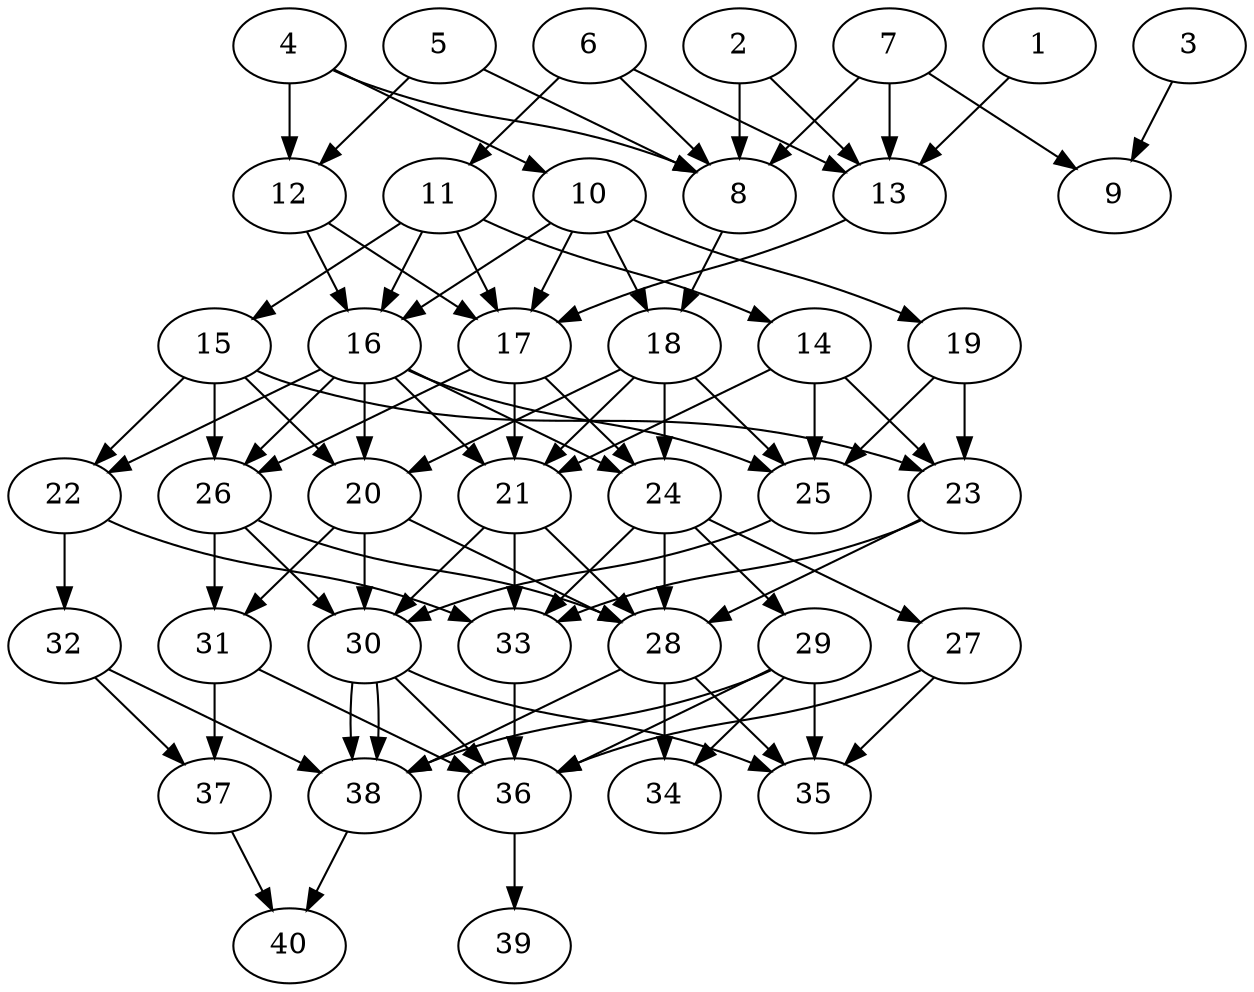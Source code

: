 // DAG automatically generated by daggen at Thu Oct  3 14:06:49 2019
// ./daggen --dot -n 40 --ccr 0.4 --fat 0.5 --regular 0.7 --density 0.7 --mindata 5242880 --maxdata 52428800 
digraph G {
  1 [size="52648960", alpha="0.04", expect_size="21059584"] 
  1 -> 13 [size ="21059584"]
  2 [size="17536000", alpha="0.02", expect_size="7014400"] 
  2 -> 8 [size ="7014400"]
  2 -> 13 [size ="7014400"]
  3 [size="87267840", alpha="0.03", expect_size="34907136"] 
  3 -> 9 [size ="34907136"]
  4 [size="85381120", alpha="0.02", expect_size="34152448"] 
  4 -> 8 [size ="34152448"]
  4 -> 10 [size ="34152448"]
  4 -> 12 [size ="34152448"]
  5 [size="97876480", alpha="0.18", expect_size="39150592"] 
  5 -> 8 [size ="39150592"]
  5 -> 12 [size ="39150592"]
  6 [size="51025920", alpha="0.07", expect_size="20410368"] 
  6 -> 8 [size ="20410368"]
  6 -> 11 [size ="20410368"]
  6 -> 13 [size ="20410368"]
  7 [size="90754560", alpha="0.17", expect_size="36301824"] 
  7 -> 8 [size ="36301824"]
  7 -> 9 [size ="36301824"]
  7 -> 13 [size ="36301824"]
  8 [size="93076480", alpha="0.00", expect_size="37230592"] 
  8 -> 18 [size ="37230592"]
  9 [size="76812800", alpha="0.13", expect_size="30725120"] 
  10 [size="58091520", alpha="0.01", expect_size="23236608"] 
  10 -> 16 [size ="23236608"]
  10 -> 17 [size ="23236608"]
  10 -> 18 [size ="23236608"]
  10 -> 19 [size ="23236608"]
  11 [size="53824000", alpha="0.03", expect_size="21529600"] 
  11 -> 14 [size ="21529600"]
  11 -> 15 [size ="21529600"]
  11 -> 16 [size ="21529600"]
  11 -> 17 [size ="21529600"]
  12 [size="75850240", alpha="0.07", expect_size="30340096"] 
  12 -> 16 [size ="30340096"]
  12 -> 17 [size ="30340096"]
  13 [size="88591360", alpha="0.20", expect_size="35436544"] 
  13 -> 17 [size ="35436544"]
  14 [size="106746880", alpha="0.18", expect_size="42698752"] 
  14 -> 21 [size ="42698752"]
  14 -> 23 [size ="42698752"]
  14 -> 25 [size ="42698752"]
  15 [size="119528960", alpha="0.16", expect_size="47811584"] 
  15 -> 20 [size ="47811584"]
  15 -> 22 [size ="47811584"]
  15 -> 23 [size ="47811584"]
  15 -> 26 [size ="47811584"]
  16 [size="106636800", alpha="0.01", expect_size="42654720"] 
  16 -> 20 [size ="42654720"]
  16 -> 21 [size ="42654720"]
  16 -> 22 [size ="42654720"]
  16 -> 24 [size ="42654720"]
  16 -> 25 [size ="42654720"]
  16 -> 26 [size ="42654720"]
  17 [size="29603840", alpha="0.09", expect_size="11841536"] 
  17 -> 21 [size ="11841536"]
  17 -> 24 [size ="11841536"]
  17 -> 26 [size ="11841536"]
  18 [size="127887360", alpha="0.17", expect_size="51154944"] 
  18 -> 20 [size ="51154944"]
  18 -> 21 [size ="51154944"]
  18 -> 24 [size ="51154944"]
  18 -> 25 [size ="51154944"]
  19 [size="129297920", alpha="0.19", expect_size="51719168"] 
  19 -> 23 [size ="51719168"]
  19 -> 25 [size ="51719168"]
  20 [size="85972480", alpha="0.19", expect_size="34388992"] 
  20 -> 28 [size ="34388992"]
  20 -> 30 [size ="34388992"]
  20 -> 31 [size ="34388992"]
  21 [size="93032960", alpha="0.06", expect_size="37213184"] 
  21 -> 28 [size ="37213184"]
  21 -> 30 [size ="37213184"]
  21 -> 33 [size ="37213184"]
  22 [size="108574720", alpha="0.14", expect_size="43429888"] 
  22 -> 32 [size ="43429888"]
  22 -> 33 [size ="43429888"]
  23 [size="30545920", alpha="0.14", expect_size="12218368"] 
  23 -> 28 [size ="12218368"]
  23 -> 33 [size ="12218368"]
  24 [size="30540800", alpha="0.06", expect_size="12216320"] 
  24 -> 27 [size ="12216320"]
  24 -> 28 [size ="12216320"]
  24 -> 29 [size ="12216320"]
  24 -> 33 [size ="12216320"]
  25 [size="17484800", alpha="0.13", expect_size="6993920"] 
  25 -> 30 [size ="6993920"]
  26 [size="113044480", alpha="0.06", expect_size="45217792"] 
  26 -> 28 [size ="45217792"]
  26 -> 30 [size ="45217792"]
  26 -> 31 [size ="45217792"]
  27 [size="119109120", alpha="0.12", expect_size="47643648"] 
  27 -> 35 [size ="47643648"]
  27 -> 36 [size ="47643648"]
  28 [size="51571200", alpha="0.12", expect_size="20628480"] 
  28 -> 34 [size ="20628480"]
  28 -> 35 [size ="20628480"]
  28 -> 38 [size ="20628480"]
  29 [size="33971200", alpha="0.02", expect_size="13588480"] 
  29 -> 34 [size ="13588480"]
  29 -> 35 [size ="13588480"]
  29 -> 36 [size ="13588480"]
  29 -> 38 [size ="13588480"]
  30 [size="30077440", alpha="0.01", expect_size="12030976"] 
  30 -> 35 [size ="12030976"]
  30 -> 36 [size ="12030976"]
  30 -> 38 [size ="12030976"]
  30 -> 38 [size ="12030976"]
  31 [size="26352640", alpha="0.06", expect_size="10541056"] 
  31 -> 36 [size ="10541056"]
  31 -> 37 [size ="10541056"]
  32 [size="62338560", alpha="0.02", expect_size="24935424"] 
  32 -> 37 [size ="24935424"]
  32 -> 38 [size ="24935424"]
  33 [size="24501760", alpha="0.10", expect_size="9800704"] 
  33 -> 36 [size ="9800704"]
  34 [size="104970240", alpha="0.15", expect_size="41988096"] 
  35 [size="22123520", alpha="0.17", expect_size="8849408"] 
  36 [size="96663040", alpha="0.16", expect_size="38665216"] 
  36 -> 39 [size ="38665216"]
  37 [size="130575360", alpha="0.17", expect_size="52230144"] 
  37 -> 40 [size ="52230144"]
  38 [size="83545600", alpha="0.18", expect_size="33418240"] 
  38 -> 40 [size ="33418240"]
  39 [size="35545600", alpha="0.18", expect_size="14218240"] 
  40 [size="50278400", alpha="0.11", expect_size="20111360"] 
}
